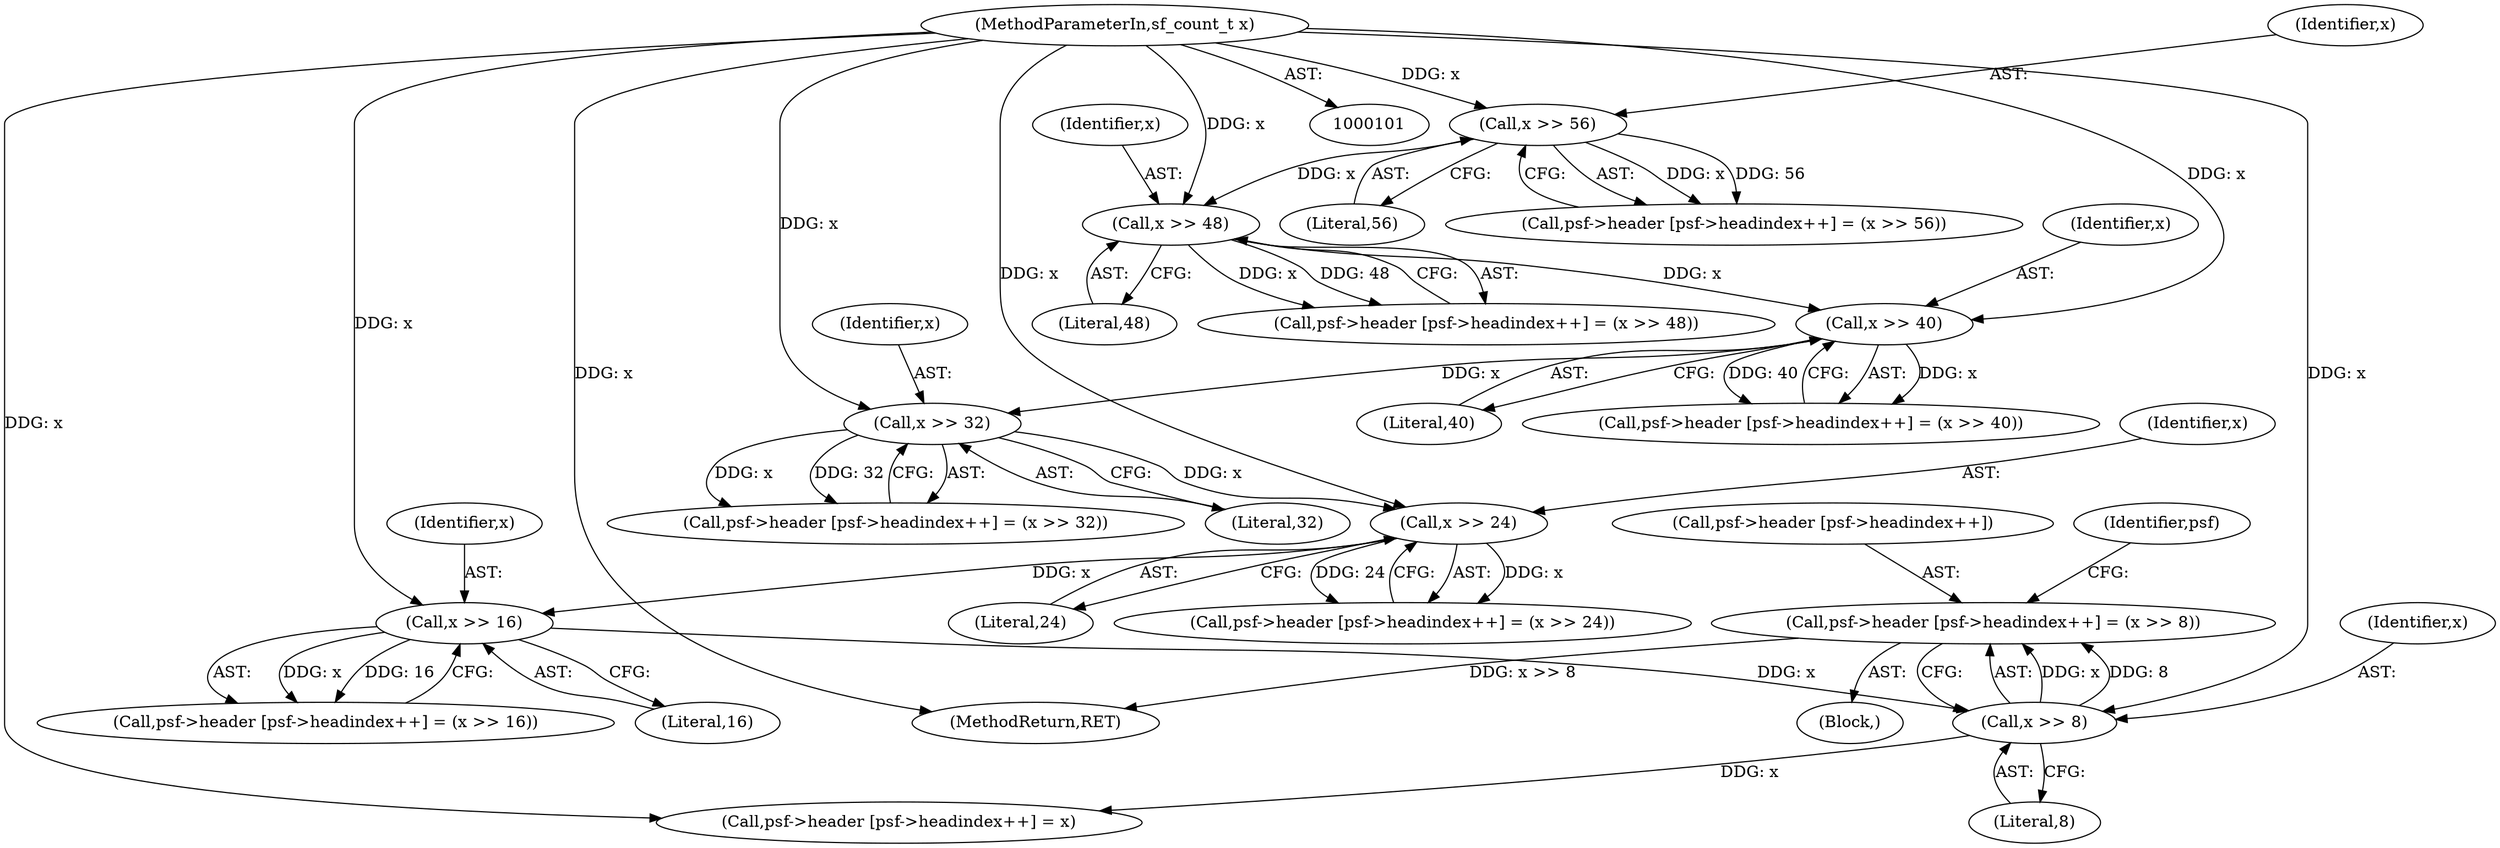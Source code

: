 digraph "1_libsndfile_708e996c87c5fae77b104ccfeb8f6db784c32074_2@array" {
"1000189" [label="(Call,psf->header [psf->headindex++] = (x >> 8))"];
"1000198" [label="(Call,x >> 8)"];
"1000186" [label="(Call,x >> 16)"];
"1000174" [label="(Call,x >> 24)"];
"1000162" [label="(Call,x >> 32)"];
"1000150" [label="(Call,x >> 40)"];
"1000138" [label="(Call,x >> 48)"];
"1000126" [label="(Call,x >> 56)"];
"1000103" [label="(MethodParameterIn,sf_count_t x)"];
"1000139" [label="(Identifier,x)"];
"1000188" [label="(Literal,16)"];
"1000175" [label="(Identifier,x)"];
"1000198" [label="(Call,x >> 8)"];
"1000126" [label="(Call,x >> 56)"];
"1000128" [label="(Literal,56)"];
"1000151" [label="(Identifier,x)"];
"1000186" [label="(Call,x >> 16)"];
"1000177" [label="(Call,psf->header [psf->headindex++] = (x >> 16))"];
"1000117" [label="(Call,psf->header [psf->headindex++] = (x >> 56))"];
"1000204" [label="(Identifier,psf)"];
"1000141" [label="(Call,psf->header [psf->headindex++] = (x >> 40))"];
"1000140" [label="(Literal,48)"];
"1000165" [label="(Call,psf->header [psf->headindex++] = (x >> 24))"];
"1000189" [label="(Call,psf->header [psf->headindex++] = (x >> 8))"];
"1000190" [label="(Call,psf->header [psf->headindex++])"];
"1000164" [label="(Literal,32)"];
"1000138" [label="(Call,x >> 48)"];
"1000200" [label="(Literal,8)"];
"1000211" [label="(MethodReturn,RET)"];
"1000129" [label="(Call,psf->header [psf->headindex++] = (x >> 48))"];
"1000153" [label="(Call,psf->header [psf->headindex++] = (x >> 32))"];
"1000187" [label="(Identifier,x)"];
"1000162" [label="(Call,x >> 32)"];
"1000127" [label="(Identifier,x)"];
"1000103" [label="(MethodParameterIn,sf_count_t x)"];
"1000163" [label="(Identifier,x)"];
"1000116" [label="(Block,)"];
"1000201" [label="(Call,psf->header [psf->headindex++] = x)"];
"1000176" [label="(Literal,24)"];
"1000174" [label="(Call,x >> 24)"];
"1000152" [label="(Literal,40)"];
"1000150" [label="(Call,x >> 40)"];
"1000199" [label="(Identifier,x)"];
"1000189" -> "1000116"  [label="AST: "];
"1000189" -> "1000198"  [label="CFG: "];
"1000190" -> "1000189"  [label="AST: "];
"1000198" -> "1000189"  [label="AST: "];
"1000204" -> "1000189"  [label="CFG: "];
"1000189" -> "1000211"  [label="DDG: x >> 8"];
"1000198" -> "1000189"  [label="DDG: x"];
"1000198" -> "1000189"  [label="DDG: 8"];
"1000198" -> "1000200"  [label="CFG: "];
"1000199" -> "1000198"  [label="AST: "];
"1000200" -> "1000198"  [label="AST: "];
"1000186" -> "1000198"  [label="DDG: x"];
"1000103" -> "1000198"  [label="DDG: x"];
"1000198" -> "1000201"  [label="DDG: x"];
"1000186" -> "1000177"  [label="AST: "];
"1000186" -> "1000188"  [label="CFG: "];
"1000187" -> "1000186"  [label="AST: "];
"1000188" -> "1000186"  [label="AST: "];
"1000177" -> "1000186"  [label="CFG: "];
"1000186" -> "1000177"  [label="DDG: x"];
"1000186" -> "1000177"  [label="DDG: 16"];
"1000174" -> "1000186"  [label="DDG: x"];
"1000103" -> "1000186"  [label="DDG: x"];
"1000174" -> "1000165"  [label="AST: "];
"1000174" -> "1000176"  [label="CFG: "];
"1000175" -> "1000174"  [label="AST: "];
"1000176" -> "1000174"  [label="AST: "];
"1000165" -> "1000174"  [label="CFG: "];
"1000174" -> "1000165"  [label="DDG: x"];
"1000174" -> "1000165"  [label="DDG: 24"];
"1000162" -> "1000174"  [label="DDG: x"];
"1000103" -> "1000174"  [label="DDG: x"];
"1000162" -> "1000153"  [label="AST: "];
"1000162" -> "1000164"  [label="CFG: "];
"1000163" -> "1000162"  [label="AST: "];
"1000164" -> "1000162"  [label="AST: "];
"1000153" -> "1000162"  [label="CFG: "];
"1000162" -> "1000153"  [label="DDG: x"];
"1000162" -> "1000153"  [label="DDG: 32"];
"1000150" -> "1000162"  [label="DDG: x"];
"1000103" -> "1000162"  [label="DDG: x"];
"1000150" -> "1000141"  [label="AST: "];
"1000150" -> "1000152"  [label="CFG: "];
"1000151" -> "1000150"  [label="AST: "];
"1000152" -> "1000150"  [label="AST: "];
"1000141" -> "1000150"  [label="CFG: "];
"1000150" -> "1000141"  [label="DDG: x"];
"1000150" -> "1000141"  [label="DDG: 40"];
"1000138" -> "1000150"  [label="DDG: x"];
"1000103" -> "1000150"  [label="DDG: x"];
"1000138" -> "1000129"  [label="AST: "];
"1000138" -> "1000140"  [label="CFG: "];
"1000139" -> "1000138"  [label="AST: "];
"1000140" -> "1000138"  [label="AST: "];
"1000129" -> "1000138"  [label="CFG: "];
"1000138" -> "1000129"  [label="DDG: x"];
"1000138" -> "1000129"  [label="DDG: 48"];
"1000126" -> "1000138"  [label="DDG: x"];
"1000103" -> "1000138"  [label="DDG: x"];
"1000126" -> "1000117"  [label="AST: "];
"1000126" -> "1000128"  [label="CFG: "];
"1000127" -> "1000126"  [label="AST: "];
"1000128" -> "1000126"  [label="AST: "];
"1000117" -> "1000126"  [label="CFG: "];
"1000126" -> "1000117"  [label="DDG: x"];
"1000126" -> "1000117"  [label="DDG: 56"];
"1000103" -> "1000126"  [label="DDG: x"];
"1000103" -> "1000101"  [label="AST: "];
"1000103" -> "1000211"  [label="DDG: x"];
"1000103" -> "1000201"  [label="DDG: x"];
}

